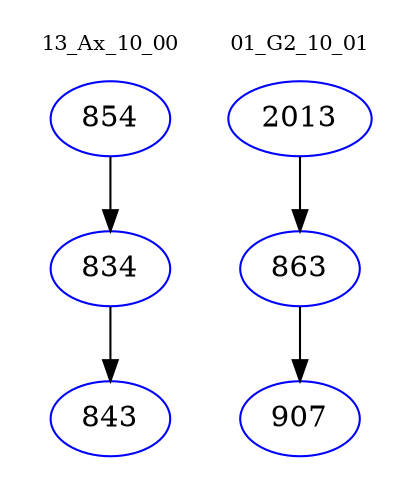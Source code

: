 digraph{
subgraph cluster_0 {
color = white
label = "13_Ax_10_00";
fontsize=10;
T0_854 [label="854", color="blue"]
T0_854 -> T0_834 [color="black"]
T0_834 [label="834", color="blue"]
T0_834 -> T0_843 [color="black"]
T0_843 [label="843", color="blue"]
}
subgraph cluster_1 {
color = white
label = "01_G2_10_01";
fontsize=10;
T1_2013 [label="2013", color="blue"]
T1_2013 -> T1_863 [color="black"]
T1_863 [label="863", color="blue"]
T1_863 -> T1_907 [color="black"]
T1_907 [label="907", color="blue"]
}
}
